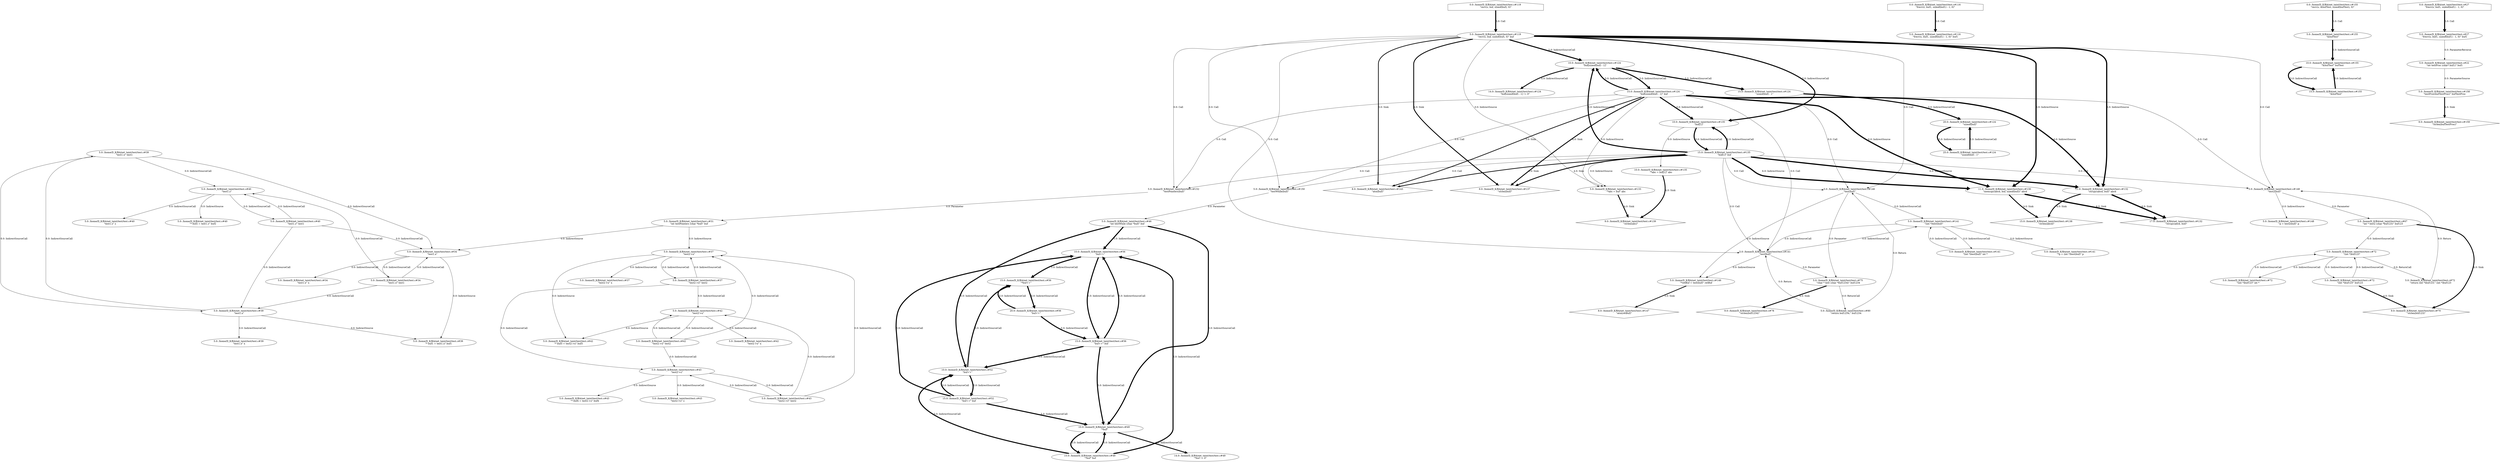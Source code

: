 digraph TaintDot {
	nodesep = 1.5
	ranksep = 1.5
	"5.0: /home/D_K/BA/net_taint/test/test.c#39 
\"test1.x\" test1" -> "5.0: /home/D_K/BA/net_taint/test/test.c#40 
\"test1.z\"" [label = "0.0: IndirectSourceCall", penwidth = 1.0]
	"5.0: /home/D_K/BA/net_taint/test/test.c#148 
\"test2(buf)\"" [shape = plain]
	"5.0: /home/D_K/BA/net_taint/test/test.c#116 
\"frecv(s, buf1, sizeof(buf1) - 1, 0)\" buf1"
	"9.0: /home/D_K/BA/net_taint/test/test.c#70 
\"strlen(buf123)\"" [shape = diamond]
	"5.0: /home/D_K/BA/net_taint/test/test.c#46 
\"int testWhile (char *buf)\" buf" -> "10.0: /home/D_K/BA/net_taint/test/test.c#56 
\"buf++\"" [label = "5.0: IndirectSourceCall", penwidth = 6.0]
	"5.0: /home/D_K/BA/net_taint/test/test.c#146 
\"test(buf)\"" -> "5.0: /home/D_K/BA/net_taint/test/test.c#146 
\"*retBuf = test(buf)\" retBuf" [label = "0.0: IndirectSource", penwidth = 1.0]
	"5.0: /home/D_K/BA/net_taint/test/test.c#119 
\"recv(s, buf, sizeof(buf), 0)\" buf" -> "8.0: /home/D_K/BA/net_taint/test/test.c#143 
\"atoi(buf)\"" [label = "3.0: Sink", penwidth = 4.0]
	"5.0: /home/D_K/BA/net_taint/test/test.c#80 
\"return buf1234;\" buf1234" -> "5.0: /home/D_K/BA/net_taint/test/test.c#146 
\"test(buf)\"" [label = "0.0: Return", penwidth = 1.0]
	"5.0: /home/D_K/BA/net_taint/test/test.c#72 
\"(int *)buf123\"" -> "5.0: /home/D_K/BA/net_taint/test/test.c#72 
\"(int *)buf123\" int *" [label = "0.0: IndirectSourceCall", penwidth = 1.0]
	"10.0: /home/D_K/BA/net_taint/test/test.c#49 
\"*buf\"" -> "15.0: /home/D_K/BA/net_taint/test/test.c#49 
\"*buf\" buf" [label = "5.0: IndirectSourceCall", penwidth = 6.0]
	"5.0: /home/D_K/BA/net_taint/test/test.c#37 
\"test2->x\" test2" -> "5.0: /home/D_K/BA/net_taint/test/test.c#42 
\"test2->x\"" [label = "0.0: IndirectSourceCall", penwidth = 1.0]
	"5.0: /home/D_K/BA/net_taint/test/test.c#67 
\"int * test2 (char *buf123)\" buf123"
	"5.0: /home/D_K/BA/net_taint/test/test.c#72 
\"return (int *)buf123;\" (int *)buf123" [shape = plain]
	"10.0: /home/D_K/BA/net_taint/test/test.c#124 
\"buf[sizeof(buf) - 1]\""
	"5.0: /home/D_K/BA/net_taint/test/test.c#80 
\"return buf1234;\" buf1234" -> "5.0: /home/D_K/BA/net_taint/test/test.c#141 
\"test(buf)\"" [label = "0.0: Return", penwidth = 1.0]
	"15.0: /home/D_K/BA/net_taint/test/test.c#124 
\"buf[sizeof(buf) - 1]\" buf" -> "10.0: /home/D_K/BA/net_taint/test/test.c#124 
\"buf[sizeof(buf) - 1]\"" [label = "5.0: IndirectSourceCall", penwidth = 6.0]
	"5.0: /home/D_K/BA/net_taint/test/test.c#43 
\"test2->z\" test2" -> "5.0: /home/D_K/BA/net_taint/test/test.c#42 
\"test2->x\"" [label = "0.0: IndirectSourceCall", penwidth = 1.0]
	"5.0: /home/D_K/BA/net_taint/test/test.c#34 
\"test1.x\"" -> "5.0: /home/D_K/BA/net_taint/test/test.c#34 
\"test1.x\" x" [label = "0.0: IndirectSourceCall", penwidth = 1.0]
	"0.0: /home/D_K/BA/net_taint/test/test.c#155 
\"recv(s, &bufTest, sizeof(bufTest), 0)\"" -> "5.0: /home/D_K/BA/net_taint/test/test.c#155 
\"&bufTest\"" [label = "5.0: Call", penwidth = 6.0]
	"10.0: /home/D_K/BA/net_taint/test/test.c#135 
\"*abc = buf[1]\" abc" -> "9.0: /home/D_K/BA/net_taint/test/test.c#139 
\"strlen(abc)\"" [label = "4.0: Sink", penwidth = 5.0]
	"15.0: /home/D_K/BA/net_taint/test/test.c#49 
\"*buf\" buf" -> "10.0: /home/D_K/BA/net_taint/test/test.c#56 
\"buf++\"" [label = "5.0: IndirectSourceCall", penwidth = 6.0]
	"5.0: /home/D_K/BA/net_taint/test/test.c#34 
\"test1.x\"" -> "5.0: /home/D_K/BA/net_taint/test/test.c#34 
\"test1.x\" test1" [label = "0.0: IndirectSourceCall", penwidth = 1.0]
	"8.0: /home/D_K/BA/net_taint/test/test.c#147 
\"atoi(retBuf)\"" [shape = diamond]
	"10.0: /home/D_K/BA/net_taint/test/test.c#52 
\"buf++\"" -> "15.0: /home/D_K/BA/net_taint/test/test.c#56 
\"*buf++\"" [label = "5.0: IndirectSourceCall", penwidth = 6.0]
	"5.0: /home/D_K/BA/net_taint/test/test.c#43 
\"test2->z\" z"
	"5.0: /home/D_K/BA/net_taint/test/test.c#141 
\"(int *)test(buf)\"" -> "5.0: /home/D_K/BA/net_taint/test/test.c#141 
\"test(buf)\"" [label = "0.0: IndirectSourceCall", penwidth = 1.0]
	"20.0: /home/D_K/BA/net_taint/test/test.c#124 
\"sizeof(buf)\""
	"5.0: /home/D_K/BA/net_taint/test/test.c#158 
\"testProc(bufTestProc)\" bufTestProc" -> "9.0: /home/D_K/BA/net_taint/test/test.c#159 
\"strlen(bufTestProc)\"" [label = "4.0: Sink", penwidth = 5.0]
	"15.0: /home/D_K/BA/net_taint/test/test.c#124 
\"buf[sizeof(buf) - 1]\" buf" -> "9.0: /home/D_K/BA/net_taint/test/test.c#137 
\"strlen(buf)\"" [label = "4.0: Sink", penwidth = 5.0]
	"15.0: /home/D_K/BA/net_taint/test/test.c#56 
\"*buf++\""
	"15.0: /home/D_K/BA/net_taint/test/test.c#124 
\"buf[sizeof(buf) - 1]\" buf" -> "11.0: /home/D_K/BA/net_taint/test/test.c#132 
\"strcpy(abcd, buf)\" abcd" [label = "6.0: IndirectSource", penwidth = 7.0]
	"14.0: /home/D_K/BA/net_taint/test/test.c#124 
\"buf[sizeof(buf) - 1] != 0\""
	"10.0: /home/D_K/BA/net_taint/test/test.c#56 
\"buf++\"" -> "15.0: /home/D_K/BA/net_taint/test/test.c#56 
\"*buf++\"" [label = "5.0: IndirectSourceCall", penwidth = 6.0]
	"15.0: /home/D_K/BA/net_taint/test/test.c#56 
\"buf++\" buf"
	"5.0: /home/D_K/BA/net_taint/test/test.c#37 
\"test2->x\""
	"5.0: /home/D_K/BA/net_taint/test/test.c#40 
\"test1.z\" test1" -> "5.0: /home/D_K/BA/net_taint/test/test.c#39 
\"test1.x\"" [label = "0.0: IndirectSourceCall", penwidth = 1.0]
	"10.0: /home/D_K/BA/net_taint/test/test.c#155 
\"&bufTest\" bufTest" -> "15.0: /home/D_K/BA/net_taint/test/test.c#155 
\"&bufTest\"" [label = "5.0: IndirectSourceCall", penwidth = 6.0]
	"5.0: /home/D_K/BA/net_taint/test/test.c#72 
\"(int *)buf123\"" -> "5.0: /home/D_K/BA/net_taint/test/test.c#72 
\"(int *)buf123\" buf123" [label = "0.0: IndirectSourceCall", penwidth = 1.0]
	"5.0: /home/D_K/BA/net_taint/test/test.c#40 
\"test1.z\"" -> "5.0: /home/D_K/BA/net_taint/test/test.c#40 
\"test1.z\" z" [label = "0.0: IndirectSourceCall", penwidth = 1.0]
	"15.0: /home/D_K/BA/net_taint/test/test.c#135 
\"buf[1]\" buf" -> "10.0: /home/D_K/BA/net_taint/test/test.c#124 
\"buf[sizeof(buf) - 1]\"" [label = "5.0: IndirectSourceCall", penwidth = 6.0]
	"10.0: /home/D_K/BA/net_taint/test/test.c#135 
\"buf[1]\"" -> "10.0: /home/D_K/BA/net_taint/test/test.c#135 
\"*abc = buf[1]\" abc" [label = "0.0: IndirectSource", penwidth = 1.0]
	"5.0: /home/D_K/BA/net_taint/test/test.c#42 
\"test2->x\"" -> "5.0: /home/D_K/BA/net_taint/test/test.c#42 
\"test2->x\" x" [label = "0.0: IndirectSourceCall", penwidth = 1.0]
	"5.0: /home/D_K/BA/net_taint/test/test.c#46 
\"int testWhile (char *buf)\" buf"
	"15.0: /home/D_K/BA/net_taint/test/test.c#135 
\"buf[1]\" buf" -> "5.0: /home/D_K/BA/net_taint/test/test.c#146 
\"test(buf)\"" [label = "0.0: Call", penwidth = 1.0]
	"5.0: /home/D_K/BA/net_taint/test/test.c#40 
\"* buf2 = test1.z\" buf2"
	"11.0: /home/D_K/BA/net_taint/test/test.c#130 
\"memcpy(abcd, buf, sizeof(buf))\" abcd" -> "15.0: /home/D_K/BA/net_taint/test/test.c#138 
\"strlen(abcd)\"" [label = "4.0: Sink", penwidth = 5.0]
	"15.0: /home/D_K/BA/net_taint/test/test.c#135 
\"buf[1]\" buf" -> "11.0: /home/D_K/BA/net_taint/test/test.c#132 
\"strcpy(abcd, buf)\" abcd" [label = "6.0: IndirectSource", penwidth = 7.0]
	"5.0: /home/D_K/BA/net_taint/test/test.c#141 
\"test(buf)\"" -> "5.0: /home/D_K/BA/net_taint/test/test.c#75 
\"char * test (char *buf1234)\" buf1234" [label = "0.0: Parameter", penwidth = 1.0]
	"5.0: /home/D_K/BA/net_taint/test/test.c#141 
\"(int *)test(buf)\" int *" -> "5.0: /home/D_K/BA/net_taint/test/test.c#141 
\"(int *)test(buf)\"" [label = "0.0: IndirectSourceCall", penwidth = 1.0]
	"15.0: /home/D_K/BA/net_taint/test/test.c#124 
\"buf[sizeof(buf) - 1]\" buf" -> "10.0: /home/D_K/BA/net_taint/test/test.c#135 
\"buf[1]\"" [label = "5.0: IndirectSourceCall", penwidth = 6.0]
	"5.0: /home/D_K/BA/net_taint/test/test.c#42 
\"test2->x\" test2" -> "5.0: /home/D_K/BA/net_taint/test/test.c#37 
\"test2->x\"" [label = "0.0: IndirectSourceCall", penwidth = 1.0]
	"10.0: /home/D_K/BA/net_taint/test/test.c#49 
\"*buf\""
	"20.0: /home/D_K/BA/net_taint/test/test.c#56 
\"buf++\""
	"15.0: /home/D_K/BA/net_taint/test/test.c#124 
\"buf[sizeof(buf) - 1]\" buf"
	"9.0: /home/D_K/BA/net_taint/test/test.c#137 
\"strlen(buf)\"" [shape = diamond]
	"5.0: /home/D_K/BA/net_taint/test/test.c#37 
\"test2->x\" test2" -> "5.0: /home/D_K/BA/net_taint/test/test.c#43 
\"test2->z\"" [label = "0.0: IndirectSourceCall", penwidth = 1.0]
	"5.0: /home/D_K/BA/net_taint/test/test.c#148 
\"test2(buf)\"" -> "5.0: /home/D_K/BA/net_taint/test/test.c#148 
\"p = test2(buf)\" p" [label = "0.0: IndirectSource", penwidth = 1.0]
	"5.0: /home/D_K/BA/net_taint/test/test.c#72 
\"(int *)buf123\""
	"5.0: /home/D_K/BA/net_taint/test/test.c#119 
\"recv(s, buf, sizeof(buf), 0)\" buf" -> "5.0: /home/D_K/BA/net_taint/test/test.c#152 
\"testPointers(buf)\"" [label = "0.0: Call", penwidth = 1.0]
	"5.0: /home/D_K/BA/net_taint/test/test.c#119 
\"recv(s, buf, sizeof(buf), 0)\" buf" -> "10.0: /home/D_K/BA/net_taint/test/test.c#124 
\"buf[sizeof(buf) - 1]\"" [label = "5.0: IndirectSourceCall", penwidth = 6.0]
	"15.0: /home/D_K/BA/net_taint/test/test.c#49 
\"*buf\" buf" -> "10.0: /home/D_K/BA/net_taint/test/test.c#52 
\"buf++\"" [label = "5.0: IndirectSourceCall", penwidth = 6.0]
	"10.0: /home/D_K/BA/net_taint/test/test.c#135 
\"buf[1]\"" -> "15.0: /home/D_K/BA/net_taint/test/test.c#135 
\"buf[1]\" buf" [label = "5.0: IndirectSourceCall", penwidth = 6.0]
	"0.0: /home/D_K/BA/net_taint/test/test.c#116 
\"frecv(s, buf1, sizeof(buf1) - 1, 0)\"" [shape = house]
	"5.0: /home/D_K/BA/net_taint/test/test.c#141 
\"test(buf)\"" -> "5.0: /home/D_K/BA/net_taint/test/test.c#141 
\"(int *)test(buf)\"" [label = "0.0: IndirectSourceCall", penwidth = 1.0]
	"5.0: /home/D_K/BA/net_taint/test/test.c#146 
\"*retBuf = test(buf)\" retBuf"
	"5.0: /home/D_K/BA/net_taint/test/test.c#39 
\"* buf1 = test1.x\" buf1"
	"15.0: /home/D_K/BA/net_taint/test/test.c#124 
\"buf[sizeof(buf) - 1]\" buf" -> "5.0: /home/D_K/BA/net_taint/test/test.c#141 
\"test(buf)\"" [label = "0.0: Call", penwidth = 1.0]
	"5.0: /home/D_K/BA/net_taint/test/test.c#40 
\"test1.z\"" -> "5.0: /home/D_K/BA/net_taint/test/test.c#40 
\"test1.z\" test1" [label = "0.0: IndirectSourceCall", penwidth = 1.0]
	"15.0: /home/D_K/BA/net_taint/test/test.c#124 
\"buf[sizeof(buf) - 1]\" buf" -> "5.0: /home/D_K/BA/net_taint/test/test.c#133 
\"*abc = buf\" abc" [label = "0.0: IndirectSource", penwidth = 1.0]
	"15.0: /home/D_K/BA/net_taint/test/test.c#124 
\"buf[sizeof(buf) - 1]\" buf" -> "5.0: /home/D_K/BA/net_taint/test/test.c#152 
\"testPointers(buf)\"" [label = "0.0: Call", penwidth = 1.0]
	"5.0: /home/D_K/BA/net_taint/test/test.c#39 
\"test1.x\"" -> "5.0: /home/D_K/BA/net_taint/test/test.c#39 
\"test1.x\" x" [label = "0.0: IndirectSourceCall", penwidth = 1.0]
	"5.0: /home/D_K/BA/net_taint/test/test.c#155 
\"&bufTest\""
	"5.0: /home/D_K/BA/net_taint/test/test.c#31 
\"int testPointers (char *buf)\" buf" -> "5.0: /home/D_K/BA/net_taint/test/test.c#34 
\"test1.x\"" [label = "0.0: IndirectSource", penwidth = 1.0]
	"0.0: /home/D_K/BA/net_taint/test/test.c#119 
\"recv(s, buf, sizeof(buf), 0)\"" [shape = house]
	"10.0: /home/D_K/BA/net_taint/test/test.c#155 
\"&bufTest\" bufTest"
	"8.0: /home/D_K/BA/net_taint/test/test.c#143 
\"atoi(buf)\"" [shape = diamond]
	"5.0: /home/D_K/BA/net_taint/test/test.c#22 
\"int testProc (char* buf1)\" buf1" -> "5.0: /home/D_K/BA/net_taint/test/test.c#158 
\"testProc(bufTestProc)\" bufTestProc" [label = "0.0: ParameterSource", penwidth = 1.0]
	"5.0: /home/D_K/BA/net_taint/test/test.c#43 
\"* buf4 = test2->z\" buf4"
	"15.0: /home/D_K/BA/net_taint/test/test.c#56 
\"buf++\" buf" -> "10.0: /home/D_K/BA/net_taint/test/test.c#49 
\"*buf\"" [label = "5.0: IndirectSourceCall", penwidth = 6.0]
	"5.0: /home/D_K/BA/net_taint/test/test.c#146 
\"test(buf)\""
	"5.0: /home/D_K/BA/net_taint/test/test.c#43 
\"test2->z\"" -> "5.0: /home/D_K/BA/net_taint/test/test.c#43 
\"test2->z\" test2" [label = "0.0: IndirectSourceCall", penwidth = 1.0]
	"5.0: /home/D_K/BA/net_taint/test/test.c#42 
\"* buf3 = test2->x\" buf3"
	"5.0: /home/D_K/BA/net_taint/test/test.c#40 
\"test1.z\"" -> "5.0: /home/D_K/BA/net_taint/test/test.c#40 
\"* buf2 = test1.z\" buf2" [label = "0.0: IndirectSource", penwidth = 1.0]
	"10.0: /home/D_K/BA/net_taint/test/test.c#124 
\"buf[sizeof(buf) - 1]\"" -> "14.0: /home/D_K/BA/net_taint/test/test.c#124 
\"buf[sizeof(buf) - 1] != 0\"" [label = "4.0: IndirectSourceCall", penwidth = 5.0]
	"5.0: /home/D_K/BA/net_taint/test/test.c#119 
\"recv(s, buf, sizeof(buf), 0)\" buf" -> "11.0: /home/D_K/BA/net_taint/test/test.c#130 
\"memcpy(abcd, buf, sizeof(buf))\" abcd" [label = "6.0: IndirectSource", penwidth = 7.0]
	"15.0: /home/D_K/BA/net_taint/test/test.c#56 
\"*buf++\"" -> "20.0: /home/D_K/BA/net_taint/test/test.c#56 
\"buf++\"" [label = "5.0: IndirectSourceCall", penwidth = 6.0]
	"5.0: /home/D_K/BA/net_taint/test/test.c#72 
\"(int *)buf123\" buf123"
	"9.0: /home/D_K/BA/net_taint/test/test.c#139 
\"strlen(abc)\"" [shape = diamond]
	"5.0: /home/D_K/BA/net_taint/test/test.c#37 
\"test2->x\"" -> "5.0: /home/D_K/BA/net_taint/test/test.c#42 
\"* buf3 = test2->x\" buf3" [label = "0.0: IndirectSource", penwidth = 1.0]
	"5.0: /home/D_K/BA/net_taint/test/test.c#72 
\"return (int *)buf123;\" (int *)buf123" -> "5.0: /home/D_K/BA/net_taint/test/test.c#148 
\"test2(buf)\"" [label = "0.0: Return", penwidth = 1.0]
	"5.0: /home/D_K/BA/net_taint/test/test.c#152 
\"testPointers(buf)\"" [shape = plain]
	"5.0: /home/D_K/BA/net_taint/test/test.c#34 
\"test1.x\" test1" -> "5.0: /home/D_K/BA/net_taint/test/test.c#40 
\"test1.z\"" [label = "0.0: IndirectSourceCall", penwidth = 1.0]
	"20.0: /home/D_K/BA/net_taint/test/test.c#56 
\"buf++\"" -> "15.0: /home/D_K/BA/net_taint/test/test.c#56 
\"buf++\" buf" [label = "5.0: IndirectSourceCall", penwidth = 6.0]
	"5.0: /home/D_K/BA/net_taint/test/test.c#42 
\"test2->x\" test2"
	"15.0: /home/D_K/BA/net_taint/test/test.c#52 
\"buf++\" buf" -> "10.0: /home/D_K/BA/net_taint/test/test.c#49 
\"*buf\"" [label = "5.0: IndirectSourceCall", penwidth = 6.0]
	"5.0: /home/D_K/BA/net_taint/test/test.c#40 
\"test1.z\" test1" -> "5.0: /home/D_K/BA/net_taint/test/test.c#34 
\"test1.x\"" [label = "0.0: IndirectSourceCall", penwidth = 1.0]
	"5.0: /home/D_K/BA/net_taint/test/test.c#43 
\"test2->z\"" -> "5.0: /home/D_K/BA/net_taint/test/test.c#43 
\"test2->z\" z" [label = "0.0: IndirectSourceCall", penwidth = 1.0]
	"5.0: /home/D_K/BA/net_taint/test/test.c#43 
\"test2->z\" test2"
	"10.0: /home/D_K/BA/net_taint/test/test.c#124 
\"buf[sizeof(buf) - 1]\"" -> "15.0: /home/D_K/BA/net_taint/test/test.c#124 
\"sizeof(buf) - 1\"" [label = "5.0: IndirectSourceCall", penwidth = 6.0]
	"15.0: /home/D_K/BA/net_taint/test/test.c#49 
\"*buf\" buf"
	"15.0: /home/D_K/BA/net_taint/test/test.c#124 
\"buf[sizeof(buf) - 1]\" buf" -> "5.0: /home/D_K/BA/net_taint/test/test.c#146 
\"test(buf)\"" [label = "0.0: Call", penwidth = 1.0]
	"5.0: /home/D_K/BA/net_taint/test/test.c#37 
\"test2->x\" test2"
	"15.0: /home/D_K/BA/net_taint/test/test.c#49 
\"*buf\" buf" -> "10.0: /home/D_K/BA/net_taint/test/test.c#49 
\"*buf\"" [label = "5.0: IndirectSourceCall", penwidth = 6.0]
	"15.0: /home/D_K/BA/net_taint/test/test.c#124 
\"buf[sizeof(buf) - 1]\" buf" -> "5.0: /home/D_K/BA/net_taint/test/test.c#148 
\"test2(buf)\"" [label = "0.0: Call", penwidth = 1.0]
	"0.0: /home/D_K/BA/net_taint/test/test.c#27 
\"frecv(s, buf1, sizeof(buf1) - 1, 0)\"" -> "5.0: /home/D_K/BA/net_taint/test/test.c#27 
\"frecv(s, buf1, sizeof(buf1) - 1, 0)\" buf1" [label = "5.0: Call", penwidth = 6.0]
	"5.0: /home/D_K/BA/net_taint/test/test.c#40 
\"test1.z\""
	"5.0: /home/D_K/BA/net_taint/test/test.c#141 
\"test(buf)\""
	"11.0: /home/D_K/BA/net_taint/test/test.c#132 
\"strcpy(abcd, buf)\" abcd" -> "15.0: /home/D_K/BA/net_taint/test/test.c#138 
\"strlen(abcd)\"" [label = "4.0: Sink", penwidth = 5.0]
	"10.0: /home/D_K/BA/net_taint/test/test.c#56 
\"buf++\"" -> "15.0: /home/D_K/BA/net_taint/test/test.c#56 
\"buf++\" buf" [label = "5.0: IndirectSourceCall", penwidth = 6.0]
	"11.0: /home/D_K/BA/net_taint/test/test.c#130 
\"memcpy(abcd, buf, sizeof(buf))\" abcd"
	"5.0: /home/D_K/BA/net_taint/test/test.c#34 
\"test1.x\" test1" -> "5.0: /home/D_K/BA/net_taint/test/test.c#39 
\"test1.x\"" [label = "0.0: IndirectSourceCall", penwidth = 1.0]
	"5.0: /home/D_K/BA/net_taint/test/test.c#146 
\"test(buf)\"" [shape = plain]
	"5.0: /home/D_K/BA/net_taint/test/test.c#146 
\"test(buf)\"" -> "5.0: /home/D_K/BA/net_taint/test/test.c#141 
\"(int *)test(buf)\"" [label = "0.0: IndirectSourceCall", penwidth = 1.0]
	"10.0: /home/D_K/BA/net_taint/test/test.c#135 
\"buf[1]\""
	"10.0: /home/D_K/BA/net_taint/test/test.c#56 
\"buf++\""
	"11.0: /home/D_K/BA/net_taint/test/test.c#130 
\"memcpy(abcd, buf, sizeof(buf))\" abcd" -> "17.0: /home/D_K/BA/net_taint/test/test.c#132 
\"strcpy(abcd, buf)\"" [label = "6.0: Sink", penwidth = 7.0]
	"25.0: /home/D_K/BA/net_taint/test/test.c#124 
\"sizeof(buf) - 1\"" -> "20.0: /home/D_K/BA/net_taint/test/test.c#124 
\"sizeof(buf)\"" [label = "5.0: IndirectSourceCall", penwidth = 6.0]
	"17.0: /home/D_K/BA/net_taint/test/test.c#132 
\"strcpy(abcd, buf)\"" [shape = diamond]
	"15.0: /home/D_K/BA/net_taint/test/test.c#135 
\"buf[1]\" buf" -> "5.0: /home/D_K/BA/net_taint/test/test.c#148 
\"test2(buf)\"" [label = "0.0: Call", penwidth = 1.0]
	"15.0: /home/D_K/BA/net_taint/test/test.c#138 
\"strlen(abcd)\"" [shape = diamond]
	"5.0: /home/D_K/BA/net_taint/test/test.c#67 
\"int * test2 (char *buf123)\" buf123" -> "9.0: /home/D_K/BA/net_taint/test/test.c#70 
\"strlen(buf123)\"" [label = "4.0: Sink", penwidth = 5.0]
	"5.0: /home/D_K/BA/net_taint/test/test.c#72 
\"(int *)buf123\" buf123" -> "5.0: /home/D_K/BA/net_taint/test/test.c#72 
\"(int *)buf123\"" [label = "0.0: IndirectSourceCall", penwidth = 1.0]
	"5.0: /home/D_K/BA/net_taint/test/test.c#34 
\"test1.x\" x"
	"15.0: /home/D_K/BA/net_taint/test/test.c#124 
\"buf[sizeof(buf) - 1]\" buf" -> "8.0: /home/D_K/BA/net_taint/test/test.c#143 
\"atoi(buf)\"" [label = "3.0: Sink", penwidth = 4.0]
	"5.0: /home/D_K/BA/net_taint/test/test.c#46 
\"int testWhile (char *buf)\" buf" -> "10.0: /home/D_K/BA/net_taint/test/test.c#52 
\"buf++\"" [label = "5.0: IndirectSourceCall", penwidth = 6.0]
	"5.0: /home/D_K/BA/net_taint/test/test.c#34 
\"test1.x\" test1" -> "5.0: /home/D_K/BA/net_taint/test/test.c#34 
\"test1.x\"" [label = "0.0: IndirectSourceCall", penwidth = 1.0]
	"5.0: /home/D_K/BA/net_taint/test/test.c#141 
\"(int *)test(buf)\""
	"5.0: /home/D_K/BA/net_taint/test/test.c#39 
\"test1.x\"" -> "5.0: /home/D_K/BA/net_taint/test/test.c#39 
\"* buf1 = test1.x\" buf1" [label = "0.0: IndirectSource", penwidth = 1.0]
	"15.0: /home/D_K/BA/net_taint/test/test.c#135 
\"buf[1]\" buf" -> "5.0: /home/D_K/BA/net_taint/test/test.c#152 
\"testPointers(buf)\"" [label = "0.0: Call", penwidth = 1.0]
	"5.0: /home/D_K/BA/net_taint/test/test.c#34 
\"test1.x\""
	"25.0: /home/D_K/BA/net_taint/test/test.c#124 
\"sizeof(buf) - 1\""
	"15.0: /home/D_K/BA/net_taint/test/test.c#56 
\"buf++\" buf" -> "10.0: /home/D_K/BA/net_taint/test/test.c#56 
\"buf++\"" [label = "5.0: IndirectSourceCall", penwidth = 6.0]
	"5.0: /home/D_K/BA/net_taint/test/test.c#72 
\"(int *)buf123\"" -> "5.0: /home/D_K/BA/net_taint/test/test.c#72 
\"return (int *)buf123;\" (int *)buf123" [label = "0.0: ReturnCall", penwidth = 1.0]
	"5.0: /home/D_K/BA/net_taint/test/test.c#39 
\"test1.x\" x"
	"15.0: /home/D_K/BA/net_taint/test/test.c#135 
\"buf[1]\" buf" -> "5.0: /home/D_K/BA/net_taint/test/test.c#141 
\"test(buf)\"" [label = "0.0: Call", penwidth = 1.0]
	"0.0: /home/D_K/BA/net_taint/test/test.c#155 
\"recv(s, &bufTest, sizeof(bufTest), 0)\"" [shape = house]
	"5.0: /home/D_K/BA/net_taint/test/test.c#34 
\"test1.x\" test1"
	"5.0: /home/D_K/BA/net_taint/test/test.c#148 
\"test2(buf)\""
	"5.0: /home/D_K/BA/net_taint/test/test.c#42 
\"test2->x\" x"
	"5.0: /home/D_K/BA/net_taint/test/test.c#148 
\"test2(buf)\"" -> "5.0: /home/D_K/BA/net_taint/test/test.c#67 
\"int * test2 (char *buf123)\" buf123" [label = "0.0: Parameter", penwidth = 1.0]
	"5.0: /home/D_K/BA/net_taint/test/test.c#119 
\"recv(s, buf, sizeof(buf), 0)\" buf"
	"5.0: /home/D_K/BA/net_taint/test/test.c#34 
\"test1.x\"" -> "5.0: /home/D_K/BA/net_taint/test/test.c#39 
\"* buf1 = test1.x\" buf1" [label = "0.0: IndirectSource", penwidth = 1.0]
	"15.0: /home/D_K/BA/net_taint/test/test.c#135 
\"buf[1]\" buf" -> "8.0: /home/D_K/BA/net_taint/test/test.c#143 
\"atoi(buf)\"" [label = "3.0: Sink", penwidth = 4.0]
	"5.0: /home/D_K/BA/net_taint/test/test.c#148 
\"p = test2(buf)\" p"
	"5.0: /home/D_K/BA/net_taint/test/test.c#39 
\"test1.x\" test1"
	"15.0: /home/D_K/BA/net_taint/test/test.c#52 
\"buf++\" buf" -> "10.0: /home/D_K/BA/net_taint/test/test.c#56 
\"buf++\"" [label = "5.0: IndirectSourceCall", penwidth = 6.0]
	"0.0: /home/D_K/BA/net_taint/test/test.c#116 
\"frecv(s, buf1, sizeof(buf1) - 1, 0)\"" -> "5.0: /home/D_K/BA/net_taint/test/test.c#116 
\"frecv(s, buf1, sizeof(buf1) - 1, 0)\" buf1" [label = "5.0: Call", penwidth = 6.0]
	"11.0: /home/D_K/BA/net_taint/test/test.c#132 
\"strcpy(abcd, buf)\" abcd"
	"5.0: /home/D_K/BA/net_taint/test/test.c#67 
\"int * test2 (char *buf123)\" buf123" -> "5.0: /home/D_K/BA/net_taint/test/test.c#72 
\"(int *)buf123\"" [label = "0.0: IndirectSourceCall", penwidth = 1.0]
	"5.0: /home/D_K/BA/net_taint/test/test.c#141 
\"test(buf)\"" [shape = plain]
	"5.0: /home/D_K/BA/net_taint/test/test.c#72 
\"(int *)buf123\" int *"
	"5.0: /home/D_K/BA/net_taint/test/test.c#155 
\"&bufTest\"" -> "10.0: /home/D_K/BA/net_taint/test/test.c#155 
\"&bufTest\" bufTest" [label = "5.0: IndirectSourceCall", penwidth = 6.0]
	"5.0: /home/D_K/BA/net_taint/test/test.c#39 
\"test1.x\" test1" -> "5.0: /home/D_K/BA/net_taint/test/test.c#34 
\"test1.x\"" [label = "0.0: IndirectSourceCall", penwidth = 1.0]
	"9.0: /home/D_K/BA/net_taint/test/test.c#159 
\"strlen(bufTestProc)\"" [shape = diamond]
	"15.0: /home/D_K/BA/net_taint/test/test.c#135 
\"buf[1]\" buf" -> "9.0: /home/D_K/BA/net_taint/test/test.c#137 
\"strlen(buf)\"" [label = "4.0: Sink", penwidth = 5.0]
	"5.0: /home/D_K/BA/net_taint/test/test.c#75 
\"char * test (char *buf1234)\" buf1234" -> "5.0: /home/D_K/BA/net_taint/test/test.c#80 
\"return buf1234;\" buf1234" [label = "0.0: ReturnCall", penwidth = 1.0]
	"5.0: /home/D_K/BA/net_taint/test/test.c#39 
\"test1.x\"" -> "5.0: /home/D_K/BA/net_taint/test/test.c#39 
\"test1.x\" test1" [label = "0.0: IndirectSourceCall", penwidth = 1.0]
	"15.0: /home/D_K/BA/net_taint/test/test.c#135 
\"buf[1]\" buf"
	"5.0: /home/D_K/BA/net_taint/test/test.c#43 
\"test2->z\" test2" -> "5.0: /home/D_K/BA/net_taint/test/test.c#43 
\"test2->z\"" [label = "0.0: IndirectSourceCall", penwidth = 1.0]
	"5.0: /home/D_K/BA/net_taint/test/test.c#119 
\"recv(s, buf, sizeof(buf), 0)\" buf" -> "5.0: /home/D_K/BA/net_taint/test/test.c#141 
\"test(buf)\"" [label = "0.0: Call", penwidth = 1.0]
	"15.0: /home/D_K/BA/net_taint/test/test.c#52 
\"buf++\" buf" -> "10.0: /home/D_K/BA/net_taint/test/test.c#52 
\"buf++\"" [label = "5.0: IndirectSourceCall", penwidth = 6.0]
	"5.0: /home/D_K/BA/net_taint/test/test.c#27 
\"frecv(s, buf1, sizeof(buf1) - 1, 0)\" buf1" -> "5.0: /home/D_K/BA/net_taint/test/test.c#22 
\"int testProc (char* buf1)\" buf1" [label = "0.0: ParameterReverse", penwidth = 1.0]
	"5.0: /home/D_K/BA/net_taint/test/test.c#141 
\"*p = (int *)test(buf)\" p"
	"15.0: /home/D_K/BA/net_taint/test/test.c#124 
\"sizeof(buf) - 1\"" -> "20.0: /home/D_K/BA/net_taint/test/test.c#124 
\"sizeof(buf)\"" [label = "5.0: IndirectSourceCall", penwidth = 6.0]
	"5.0: /home/D_K/BA/net_taint/test/test.c#150 
\"testWhile(buf)\"" [shape = plain]
	"5.0: /home/D_K/BA/net_taint/test/test.c#39 
\"test1.x\""
	"10.0: /home/D_K/BA/net_taint/test/test.c#135 
\"*abc = buf[1]\" abc"
	"20.0: /home/D_K/BA/net_taint/test/test.c#124 
\"sizeof(buf)\"" -> "25.0: /home/D_K/BA/net_taint/test/test.c#124 
\"sizeof(buf) - 1\"" [label = "5.0: IndirectSourceCall", penwidth = 6.0]
	"5.0: /home/D_K/BA/net_taint/test/test.c#119 
\"recv(s, buf, sizeof(buf), 0)\" buf" -> "5.0: /home/D_K/BA/net_taint/test/test.c#150 
\"testWhile(buf)\"" [label = "0.0: Call", penwidth = 1.0]
	"5.0: /home/D_K/BA/net_taint/test/test.c#31 
\"int testPointers (char *buf)\" buf" -> "5.0: /home/D_K/BA/net_taint/test/test.c#37 
\"test2->x\"" [label = "0.0: IndirectSource", penwidth = 1.0]
	"5.0: /home/D_K/BA/net_taint/test/test.c#133 
\"*abc = buf\" abc"
	"5.0: /home/D_K/BA/net_taint/test/test.c#80 
\"return buf1234;\" buf1234" [shape = plain]
	"5.0: /home/D_K/BA/net_taint/test/test.c#40 
\"test1.z\" test1" -> "5.0: /home/D_K/BA/net_taint/test/test.c#40 
\"test1.z\"" [label = "0.0: IndirectSourceCall", penwidth = 1.0]
	"15.0: /home/D_K/BA/net_taint/test/test.c#155 
\"&bufTest\""
	"5.0: /home/D_K/BA/net_taint/test/test.c#119 
\"recv(s, buf, sizeof(buf), 0)\" buf" -> "9.0: /home/D_K/BA/net_taint/test/test.c#137 
\"strlen(buf)\"" [label = "4.0: Sink", penwidth = 5.0]
	"5.0: /home/D_K/BA/net_taint/test/test.c#119 
\"recv(s, buf, sizeof(buf), 0)\" buf" -> "11.0: /home/D_K/BA/net_taint/test/test.c#132 
\"strcpy(abcd, buf)\" abcd" [label = "6.0: IndirectSource", penwidth = 7.0]
	"5.0: /home/D_K/BA/net_taint/test/test.c#40 
\"test1.z\" z"
	"15.0: /home/D_K/BA/net_taint/test/test.c#135 
\"buf[1]\" buf" -> "5.0: /home/D_K/BA/net_taint/test/test.c#150 
\"testWhile(buf)\"" [label = "0.0: Call", penwidth = 1.0]
	"5.0: /home/D_K/BA/net_taint/test/test.c#133 
\"*abc = buf\" abc" -> "9.0: /home/D_K/BA/net_taint/test/test.c#139 
\"strlen(abc)\"" [label = "4.0: Sink", penwidth = 5.0]
	"5.0: /home/D_K/BA/net_taint/test/test.c#146 
\"*retBuf = test(buf)\" retBuf" -> "8.0: /home/D_K/BA/net_taint/test/test.c#147 
\"atoi(retBuf)\"" [label = "3.0: Sink", penwidth = 4.0]
	"5.0: /home/D_K/BA/net_taint/test/test.c#141 
\"(int *)test(buf)\" int *"
	"10.0: /home/D_K/BA/net_taint/test/test.c#52 
\"buf++\"" -> "15.0: /home/D_K/BA/net_taint/test/test.c#52 
\"buf++\" buf" [label = "5.0: IndirectSourceCall", penwidth = 6.0]
	"5.0: /home/D_K/BA/net_taint/test/test.c#42 
\"test2->x\"" -> "5.0: /home/D_K/BA/net_taint/test/test.c#42 
\"* buf3 = test2->x\" buf3" [label = "0.0: IndirectSource", penwidth = 1.0]
	"5.0: /home/D_K/BA/net_taint/test/test.c#39 
\"test1.x\" test1" -> "5.0: /home/D_K/BA/net_taint/test/test.c#39 
\"test1.x\"" [label = "0.0: IndirectSourceCall", penwidth = 1.0]
	"0.0: /home/D_K/BA/net_taint/test/test.c#119 
\"recv(s, buf, sizeof(buf), 0)\"" -> "5.0: /home/D_K/BA/net_taint/test/test.c#119 
\"recv(s, buf, sizeof(buf), 0)\" buf" [label = "5.0: Call", penwidth = 6.0]
	"15.0: /home/D_K/BA/net_taint/test/test.c#155 
\"&bufTest\"" -> "10.0: /home/D_K/BA/net_taint/test/test.c#155 
\"&bufTest\" bufTest" [label = "5.0: IndirectSourceCall", penwidth = 6.0]
	"5.0: /home/D_K/BA/net_taint/test/test.c#46 
\"int testWhile (char *buf)\" buf" -> "10.0: /home/D_K/BA/net_taint/test/test.c#49 
\"*buf\"" [label = "5.0: IndirectSourceCall", penwidth = 6.0]
	"5.0: /home/D_K/BA/net_taint/test/test.c#40 
\"test1.z\" test1"
	"15.0: /home/D_K/BA/net_taint/test/test.c#124 
\"buf[sizeof(buf) - 1]\" buf" -> "5.0: /home/D_K/BA/net_taint/test/test.c#150 
\"testWhile(buf)\"" [label = "0.0: Call", penwidth = 1.0]
	"5.0: /home/D_K/BA/net_taint/test/test.c#42 
\"test2->x\""
	"5.0: /home/D_K/BA/net_taint/test/test.c#75 
\"char * test (char *buf1234)\" buf1234" -> "9.0: /home/D_K/BA/net_taint/test/test.c#78 
\"strlen(buf1234)\"" [label = "4.0: Sink", penwidth = 5.0]
	"15.0: /home/D_K/BA/net_taint/test/test.c#124 
\"buf[sizeof(buf) - 1]\" buf" -> "11.0: /home/D_K/BA/net_taint/test/test.c#130 
\"memcpy(abcd, buf, sizeof(buf))\" abcd" [label = "6.0: IndirectSource", penwidth = 7.0]
	"5.0: /home/D_K/BA/net_taint/test/test.c#42 
\"test2->x\" test2" -> "5.0: /home/D_K/BA/net_taint/test/test.c#42 
\"test2->x\"" [label = "0.0: IndirectSourceCall", penwidth = 1.0]
	"5.0: /home/D_K/BA/net_taint/test/test.c#119 
\"recv(s, buf, sizeof(buf), 0)\" buf" -> "5.0: /home/D_K/BA/net_taint/test/test.c#148 
\"test2(buf)\"" [label = "0.0: Call", penwidth = 1.0]
	"5.0: /home/D_K/BA/net_taint/test/test.c#31 
\"int testPointers (char *buf)\" buf"
	"15.0: /home/D_K/BA/net_taint/test/test.c#52 
\"buf++\" buf"
	"5.0: /home/D_K/BA/net_taint/test/test.c#150 
\"testWhile(buf)\"" -> "5.0: /home/D_K/BA/net_taint/test/test.c#46 
\"int testWhile (char *buf)\" buf" [label = "0.0: Parameter", penwidth = 1.0]
	"10.0: /home/D_K/BA/net_taint/test/test.c#49 
\"*buf\"" -> "14.0: /home/D_K/BA/net_taint/test/test.c#49 
\"*buf != 0\"" [label = "4.0: IndirectSourceCall", penwidth = 5.0]
	"5.0: /home/D_K/BA/net_taint/test/test.c#37 
\"test2->x\" test2" -> "5.0: /home/D_K/BA/net_taint/test/test.c#37 
\"test2->x\"" [label = "0.0: IndirectSourceCall", penwidth = 1.0]
	"5.0: /home/D_K/BA/net_taint/test/test.c#119 
\"recv(s, buf, sizeof(buf), 0)\" buf" -> "5.0: /home/D_K/BA/net_taint/test/test.c#133 
\"*abc = buf\" abc" [label = "0.0: IndirectSource", penwidth = 1.0]
	"5.0: /home/D_K/BA/net_taint/test/test.c#37 
\"test2->x\"" -> "5.0: /home/D_K/BA/net_taint/test/test.c#37 
\"test2->x\" x" [label = "0.0: IndirectSourceCall", penwidth = 1.0]
	"5.0: /home/D_K/BA/net_taint/test/test.c#119 
\"recv(s, buf, sizeof(buf), 0)\" buf" -> "10.0: /home/D_K/BA/net_taint/test/test.c#135 
\"buf[1]\"" [label = "5.0: IndirectSourceCall", penwidth = 6.0]
	"5.0: /home/D_K/BA/net_taint/test/test.c#152 
\"testPointers(buf)\"" -> "5.0: /home/D_K/BA/net_taint/test/test.c#31 
\"int testPointers (char *buf)\" buf" [label = "0.0: Parameter", penwidth = 1.0]
	"5.0: /home/D_K/BA/net_taint/test/test.c#43 
\"test2->z\"" -> "5.0: /home/D_K/BA/net_taint/test/test.c#43 
\"* buf4 = test2->z\" buf4" [label = "0.0: IndirectSource", penwidth = 1.0]
	"5.0: /home/D_K/BA/net_taint/test/test.c#141 
\"test(buf)\"" -> "5.0: /home/D_K/BA/net_taint/test/test.c#146 
\"*retBuf = test(buf)\" retBuf" [label = "0.0: IndirectSource", penwidth = 1.0]
	"15.0: /home/D_K/BA/net_taint/test/test.c#56 
\"buf++\" buf" -> "10.0: /home/D_K/BA/net_taint/test/test.c#52 
\"buf++\"" [label = "5.0: IndirectSourceCall", penwidth = 6.0]
	"5.0: /home/D_K/BA/net_taint/test/test.c#37 
\"test2->x\" x"
	"15.0: /home/D_K/BA/net_taint/test/test.c#124 
\"sizeof(buf) - 1\""
	"5.0: /home/D_K/BA/net_taint/test/test.c#119 
\"recv(s, buf, sizeof(buf), 0)\" buf" -> "5.0: /home/D_K/BA/net_taint/test/test.c#146 
\"test(buf)\"" [label = "0.0: Call", penwidth = 1.0]
	"5.0: /home/D_K/BA/net_taint/test/test.c#27 
\"frecv(s, buf1, sizeof(buf1) - 1, 0)\" buf1"
	"14.0: /home/D_K/BA/net_taint/test/test.c#49 
\"*buf != 0\""
	"5.0: /home/D_K/BA/net_taint/test/test.c#42 
\"test2->x\"" -> "5.0: /home/D_K/BA/net_taint/test/test.c#42 
\"test2->x\" test2" [label = "0.0: IndirectSourceCall", penwidth = 1.0]
	"5.0: /home/D_K/BA/net_taint/test/test.c#42 
\"test2->x\" test2" -> "5.0: /home/D_K/BA/net_taint/test/test.c#43 
\"test2->z\"" [label = "0.0: IndirectSourceCall", penwidth = 1.0]
	"15.0: /home/D_K/BA/net_taint/test/test.c#135 
\"buf[1]\" buf" -> "11.0: /home/D_K/BA/net_taint/test/test.c#130 
\"memcpy(abcd, buf, sizeof(buf))\" abcd" [label = "6.0: IndirectSource", penwidth = 7.0]
	"5.0: /home/D_K/BA/net_taint/test/test.c#43 
\"test2->z\""
	"5.0: /home/D_K/BA/net_taint/test/test.c#43 
\"test2->z\" test2" -> "5.0: /home/D_K/BA/net_taint/test/test.c#37 
\"test2->x\"" [label = "0.0: IndirectSourceCall", penwidth = 1.0]
	"5.0: /home/D_K/BA/net_taint/test/test.c#72 
\"(int *)buf123\" int *" -> "5.0: /home/D_K/BA/net_taint/test/test.c#72 
\"(int *)buf123\"" [label = "0.0: IndirectSourceCall", penwidth = 1.0]
	"5.0: /home/D_K/BA/net_taint/test/test.c#141 
\"(int *)test(buf)\"" -> "5.0: /home/D_K/BA/net_taint/test/test.c#141 
\"*p = (int *)test(buf)\" p" [label = "0.0: IndirectSource", penwidth = 1.0]
	"10.0: /home/D_K/BA/net_taint/test/test.c#52 
\"buf++\""
	"5.0: /home/D_K/BA/net_taint/test/test.c#75 
\"char * test (char *buf1234)\" buf1234"
	"5.0: /home/D_K/BA/net_taint/test/test.c#141 
\"(int *)test(buf)\"" -> "5.0: /home/D_K/BA/net_taint/test/test.c#141 
\"(int *)test(buf)\" int *" [label = "0.0: IndirectSourceCall", penwidth = 1.0]
	"9.0: /home/D_K/BA/net_taint/test/test.c#78 
\"strlen(buf1234)\"" [shape = diamond]
	"0.0: /home/D_K/BA/net_taint/test/test.c#27 
\"frecv(s, buf1, sizeof(buf1) - 1, 0)\"" [shape = house]
	"5.0: /home/D_K/BA/net_taint/test/test.c#37 
\"test2->x\"" -> "5.0: /home/D_K/BA/net_taint/test/test.c#37 
\"test2->x\" test2" [label = "0.0: IndirectSourceCall", penwidth = 1.0]
	"5.0: /home/D_K/BA/net_taint/test/test.c#158 
\"testProc(bufTestProc)\" bufTestProc"
	"10.0: /home/D_K/BA/net_taint/test/test.c#124 
\"buf[sizeof(buf) - 1]\"" -> "15.0: /home/D_K/BA/net_taint/test/test.c#124 
\"buf[sizeof(buf) - 1]\" buf" [label = "5.0: IndirectSourceCall", penwidth = 6.0]
	"5.0: /home/D_K/BA/net_taint/test/test.c#146 
\"test(buf)\"" -> "5.0: /home/D_K/BA/net_taint/test/test.c#75 
\"char * test (char *buf1234)\" buf1234" [label = "0.0: Parameter", penwidth = 1.0]
	"20.0: /home/D_K/BA/net_taint/test/test.c#56 
\"buf++\"" -> "15.0: /home/D_K/BA/net_taint/test/test.c#56 
\"*buf++\"" [label = "5.0: IndirectSourceCall", penwidth = 6.0]
	"15.0: /home/D_K/BA/net_taint/test/test.c#135 
\"buf[1]\" buf" -> "10.0: /home/D_K/BA/net_taint/test/test.c#135 
\"buf[1]\"" [label = "5.0: IndirectSourceCall", penwidth = 6.0]
	"11.0: /home/D_K/BA/net_taint/test/test.c#132 
\"strcpy(abcd, buf)\" abcd" -> "17.0: /home/D_K/BA/net_taint/test/test.c#132 
\"strcpy(abcd, buf)\"" [label = "6.0: Sink", penwidth = 7.0]
	"5.0: /home/D_K/BA/net_taint/test/test.c#22 
\"int testProc (char* buf1)\" buf1"
	"5.0: /home/D_K/BA/net_taint/test/test.c#72 
\"(int *)buf123\" buf123" -> "9.0: /home/D_K/BA/net_taint/test/test.c#70 
\"strlen(buf123)\"" [label = "4.0: Sink", penwidth = 5.0]
	"15.0: /home/D_K/BA/net_taint/test/test.c#135 
\"buf[1]\" buf" -> "5.0: /home/D_K/BA/net_taint/test/test.c#133 
\"*abc = buf\" abc" [label = "0.0: IndirectSource", penwidth = 1.0]
}